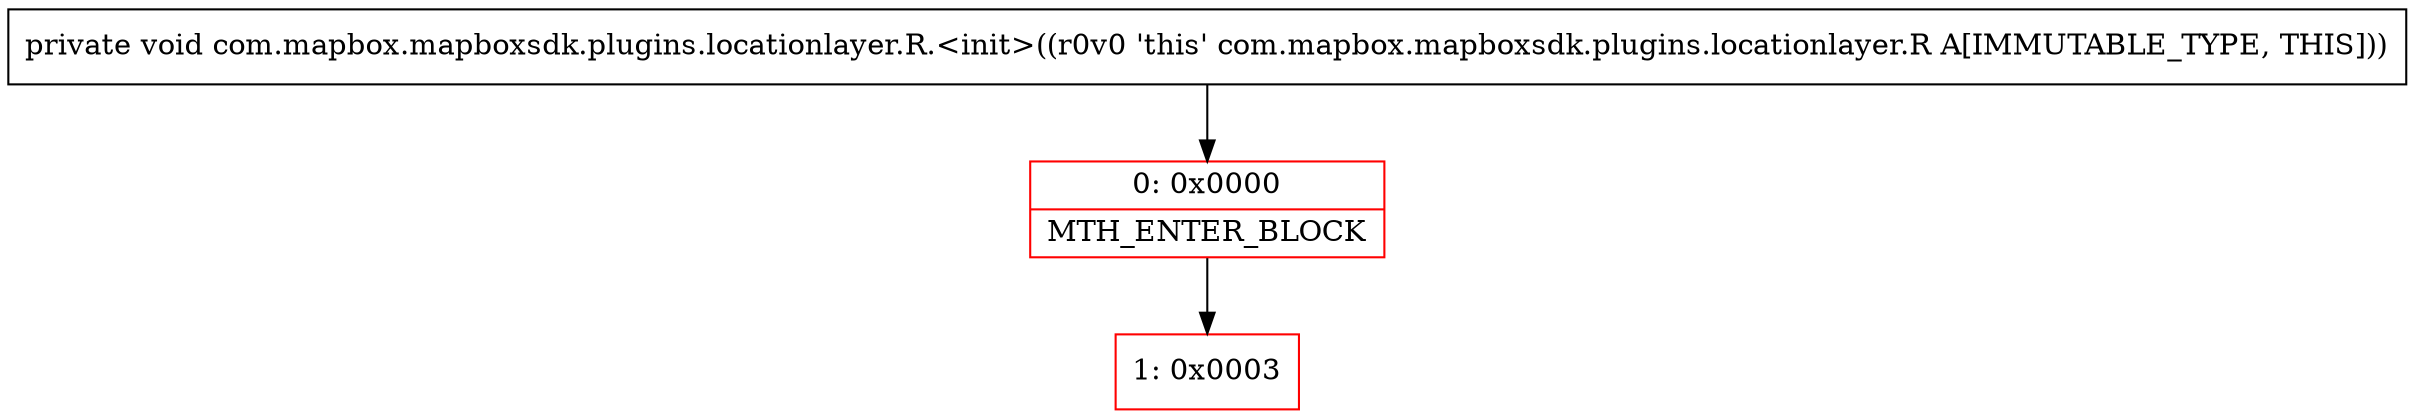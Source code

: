 digraph "CFG forcom.mapbox.mapboxsdk.plugins.locationlayer.R.\<init\>()V" {
subgraph cluster_Region_1309921935 {
label = "R(0)";
node [shape=record,color=blue];
}
Node_0 [shape=record,color=red,label="{0\:\ 0x0000|MTH_ENTER_BLOCK\l}"];
Node_1 [shape=record,color=red,label="{1\:\ 0x0003}"];
MethodNode[shape=record,label="{private void com.mapbox.mapboxsdk.plugins.locationlayer.R.\<init\>((r0v0 'this' com.mapbox.mapboxsdk.plugins.locationlayer.R A[IMMUTABLE_TYPE, THIS])) }"];
MethodNode -> Node_0;
Node_0 -> Node_1;
}

